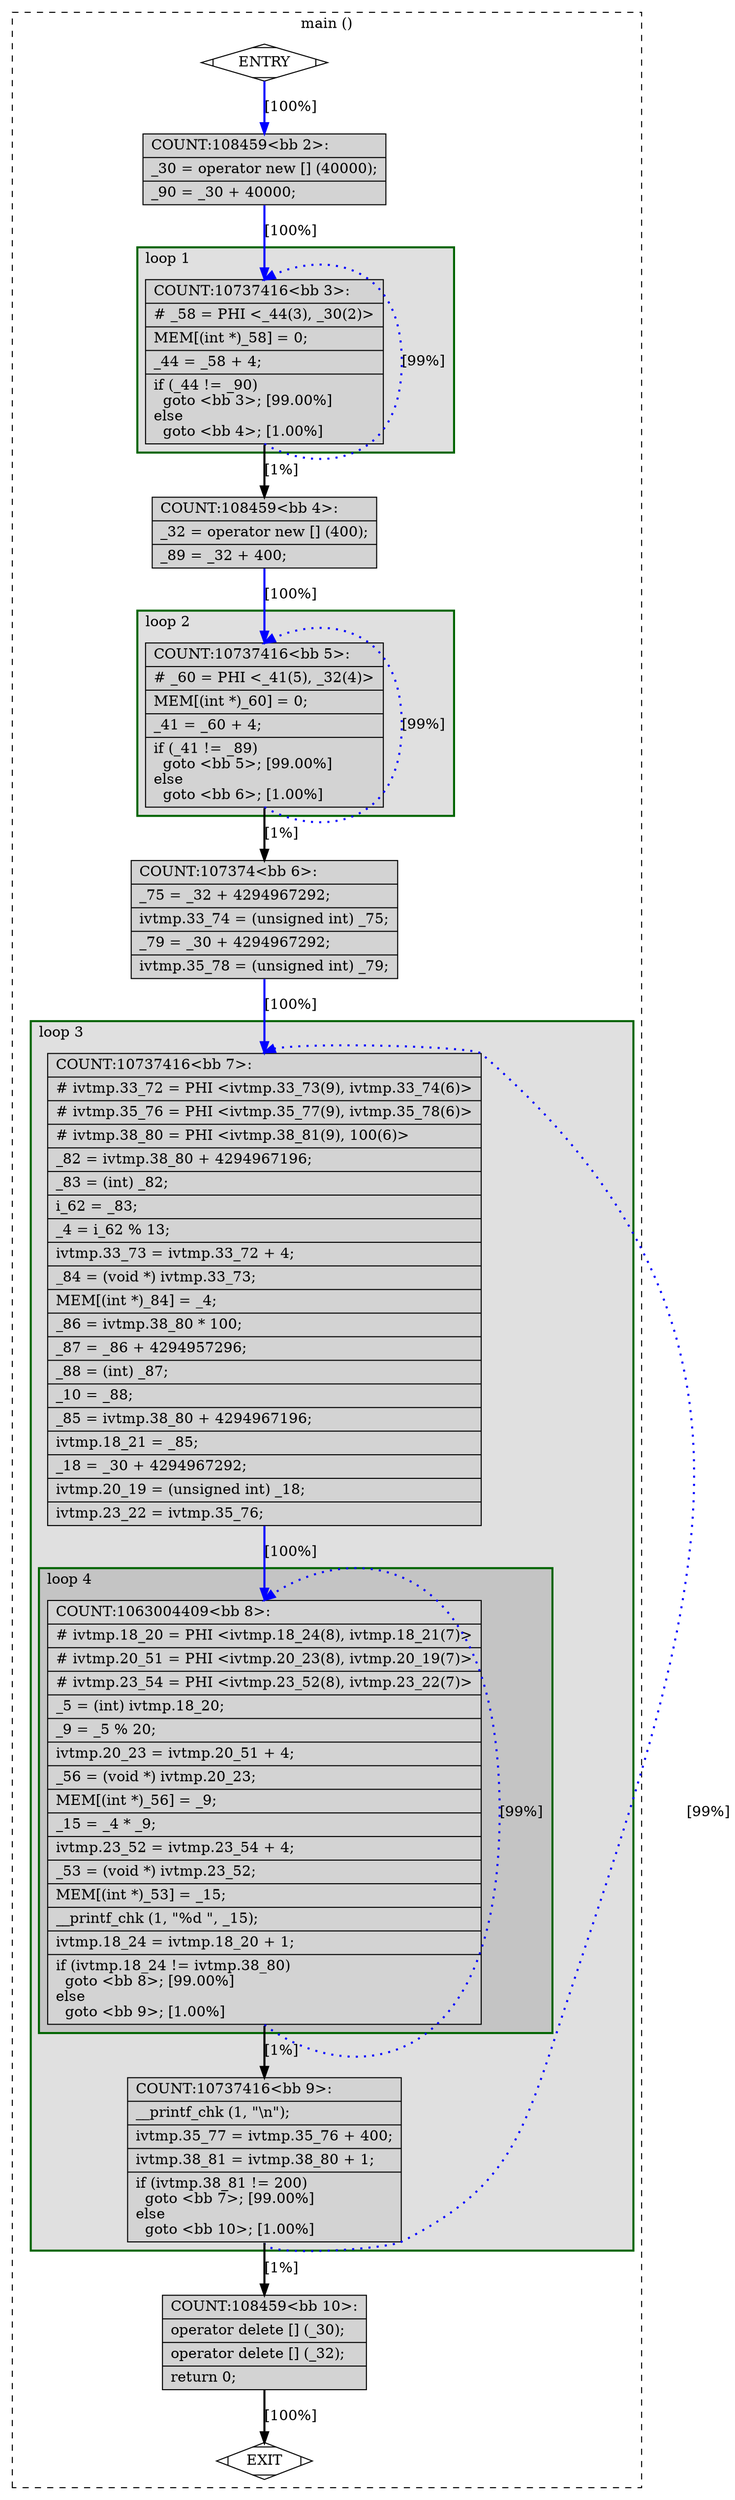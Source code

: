 digraph "a-matmul-v2.cpp.183t.reassoc2" {
overlap=false;
subgraph "cluster_main" {
	style="dashed";
	color="black";
	label="main ()";
	subgraph cluster_30_3 {
	style="filled";
	color="darkgreen";
	fillcolor="grey88";
	label="loop 3";
	labeljust=l;
	penwidth=2;
	subgraph cluster_30_4 {
	style="filled";
	color="darkgreen";
	fillcolor="grey77";
	label="loop 4";
	labeljust=l;
	penwidth=2;
	fn_30_basic_block_8 [shape=record,style=filled,fillcolor=lightgrey,label="{COUNT:1063004409\<bb\ 8\>:\l\
|#\ ivtmp.18_20\ =\ PHI\ \<ivtmp.18_24(8),\ ivtmp.18_21(7)\>\l\
|#\ ivtmp.20_51\ =\ PHI\ \<ivtmp.20_23(8),\ ivtmp.20_19(7)\>\l\
|#\ ivtmp.23_54\ =\ PHI\ \<ivtmp.23_52(8),\ ivtmp.23_22(7)\>\l\
|_5\ =\ (int)\ ivtmp.18_20;\l\
|_9\ =\ _5\ %\ 20;\l\
|ivtmp.20_23\ =\ ivtmp.20_51\ +\ 4;\l\
|_56\ =\ (void\ *)\ ivtmp.20_23;\l\
|MEM[(int\ *)_56]\ =\ _9;\l\
|_15\ =\ _4\ *\ _9;\l\
|ivtmp.23_52\ =\ ivtmp.23_54\ +\ 4;\l\
|_53\ =\ (void\ *)\ ivtmp.23_52;\l\
|MEM[(int\ *)_53]\ =\ _15;\l\
|__printf_chk\ (1,\ \"%d\ \",\ _15);\l\
|ivtmp.18_24\ =\ ivtmp.18_20\ +\ 1;\l\
|if\ (ivtmp.18_24\ !=\ ivtmp.38_80)\l\
\ \ goto\ \<bb\ 8\>;\ [99.00%]\l\
else\l\
\ \ goto\ \<bb\ 9\>;\ [1.00%]\l\
}"];

	}
	fn_30_basic_block_7 [shape=record,style=filled,fillcolor=lightgrey,label="{COUNT:10737416\<bb\ 7\>:\l\
|#\ ivtmp.33_72\ =\ PHI\ \<ivtmp.33_73(9),\ ivtmp.33_74(6)\>\l\
|#\ ivtmp.35_76\ =\ PHI\ \<ivtmp.35_77(9),\ ivtmp.35_78(6)\>\l\
|#\ ivtmp.38_80\ =\ PHI\ \<ivtmp.38_81(9),\ 100(6)\>\l\
|_82\ =\ ivtmp.38_80\ +\ 4294967196;\l\
|_83\ =\ (int)\ _82;\l\
|i_62\ =\ _83;\l\
|_4\ =\ i_62\ %\ 13;\l\
|ivtmp.33_73\ =\ ivtmp.33_72\ +\ 4;\l\
|_84\ =\ (void\ *)\ ivtmp.33_73;\l\
|MEM[(int\ *)_84]\ =\ _4;\l\
|_86\ =\ ivtmp.38_80\ *\ 100;\l\
|_87\ =\ _86\ +\ 4294957296;\l\
|_88\ =\ (int)\ _87;\l\
|_10\ =\ _88;\l\
|_85\ =\ ivtmp.38_80\ +\ 4294967196;\l\
|ivtmp.18_21\ =\ _85;\l\
|_18\ =\ _30\ +\ 4294967292;\l\
|ivtmp.20_19\ =\ (unsigned\ int)\ _18;\l\
|ivtmp.23_22\ =\ ivtmp.35_76;\l\
}"];

	fn_30_basic_block_9 [shape=record,style=filled,fillcolor=lightgrey,label="{COUNT:10737416\<bb\ 9\>:\l\
|__printf_chk\ (1,\ \"\\n\");\l\
|ivtmp.35_77\ =\ ivtmp.35_76\ +\ 400;\l\
|ivtmp.38_81\ =\ ivtmp.38_80\ +\ 1;\l\
|if\ (ivtmp.38_81\ !=\ 200)\l\
\ \ goto\ \<bb\ 7\>;\ [99.00%]\l\
else\l\
\ \ goto\ \<bb\ 10\>;\ [1.00%]\l\
}"];

	}
	subgraph cluster_30_2 {
	style="filled";
	color="darkgreen";
	fillcolor="grey88";
	label="loop 2";
	labeljust=l;
	penwidth=2;
	fn_30_basic_block_5 [shape=record,style=filled,fillcolor=lightgrey,label="{COUNT:10737416\<bb\ 5\>:\l\
|#\ _60\ =\ PHI\ \<_41(5),\ _32(4)\>\l\
|MEM[(int\ *)_60]\ =\ 0;\l\
|_41\ =\ _60\ +\ 4;\l\
|if\ (_41\ !=\ _89)\l\
\ \ goto\ \<bb\ 5\>;\ [99.00%]\l\
else\l\
\ \ goto\ \<bb\ 6\>;\ [1.00%]\l\
}"];

	}
	subgraph cluster_30_1 {
	style="filled";
	color="darkgreen";
	fillcolor="grey88";
	label="loop 1";
	labeljust=l;
	penwidth=2;
	fn_30_basic_block_3 [shape=record,style=filled,fillcolor=lightgrey,label="{COUNT:10737416\<bb\ 3\>:\l\
|#\ _58\ =\ PHI\ \<_44(3),\ _30(2)\>\l\
|MEM[(int\ *)_58]\ =\ 0;\l\
|_44\ =\ _58\ +\ 4;\l\
|if\ (_44\ !=\ _90)\l\
\ \ goto\ \<bb\ 3\>;\ [99.00%]\l\
else\l\
\ \ goto\ \<bb\ 4\>;\ [1.00%]\l\
}"];

	}
	fn_30_basic_block_0 [shape=Mdiamond,style=filled,fillcolor=white,label="ENTRY"];

	fn_30_basic_block_1 [shape=Mdiamond,style=filled,fillcolor=white,label="EXIT"];

	fn_30_basic_block_2 [shape=record,style=filled,fillcolor=lightgrey,label="{COUNT:108459\<bb\ 2\>:\l\
|_30\ =\ operator\ new\ []\ (40000);\l\
|_90\ =\ _30\ +\ 40000;\l\
}"];

	fn_30_basic_block_4 [shape=record,style=filled,fillcolor=lightgrey,label="{COUNT:108459\<bb\ 4\>:\l\
|_32\ =\ operator\ new\ []\ (400);\l\
|_89\ =\ _32\ +\ 400;\l\
}"];

	fn_30_basic_block_6 [shape=record,style=filled,fillcolor=lightgrey,label="{COUNT:107374\<bb\ 6\>:\l\
|_75\ =\ _32\ +\ 4294967292;\l\
|ivtmp.33_74\ =\ (unsigned\ int)\ _75;\l\
|_79\ =\ _30\ +\ 4294967292;\l\
|ivtmp.35_78\ =\ (unsigned\ int)\ _79;\l\
}"];

	fn_30_basic_block_10 [shape=record,style=filled,fillcolor=lightgrey,label="{COUNT:108459\<bb\ 10\>:\l\
|operator\ delete\ []\ (_30);\l\
|operator\ delete\ []\ (_32);\l\
|return\ 0;\l\
}"];

	fn_30_basic_block_0:s -> fn_30_basic_block_2:n [style="solid,bold",color=blue,weight=100,constraint=true,label="[100%]"];
	fn_30_basic_block_2:s -> fn_30_basic_block_3:n [style="solid,bold",color=blue,weight=100,constraint=true,label="[100%]"];
	fn_30_basic_block_3:s -> fn_30_basic_block_3:n [style="dotted,bold",color=blue,weight=10,constraint=false,label="[99%]"];
	fn_30_basic_block_3:s -> fn_30_basic_block_4:n [style="solid,bold",color=black,weight=10,constraint=true,label="[1%]"];
	fn_30_basic_block_4:s -> fn_30_basic_block_5:n [style="solid,bold",color=blue,weight=100,constraint=true,label="[100%]"];
	fn_30_basic_block_5:s -> fn_30_basic_block_5:n [style="dotted,bold",color=blue,weight=10,constraint=false,label="[99%]"];
	fn_30_basic_block_5:s -> fn_30_basic_block_6:n [style="solid,bold",color=black,weight=10,constraint=true,label="[1%]"];
	fn_30_basic_block_6:s -> fn_30_basic_block_7:n [style="solid,bold",color=blue,weight=100,constraint=true,label="[100%]"];
	fn_30_basic_block_7:s -> fn_30_basic_block_8:n [style="solid,bold",color=blue,weight=100,constraint=true,label="[100%]"];
	fn_30_basic_block_8:s -> fn_30_basic_block_8:n [style="dotted,bold",color=blue,weight=10,constraint=false,label="[99%]"];
	fn_30_basic_block_8:s -> fn_30_basic_block_9:n [style="solid,bold",color=black,weight=10,constraint=true,label="[1%]"];
	fn_30_basic_block_9:s -> fn_30_basic_block_7:n [style="dotted,bold",color=blue,weight=10,constraint=false,label="[99%]"];
	fn_30_basic_block_9:s -> fn_30_basic_block_10:n [style="solid,bold",color=black,weight=10,constraint=true,label="[1%]"];
	fn_30_basic_block_10:s -> fn_30_basic_block_1:n [style="solid,bold",color=black,weight=10,constraint=true,label="[100%]"];
	fn_30_basic_block_0:s -> fn_30_basic_block_1:n [style="invis",constraint=true];
}
}

